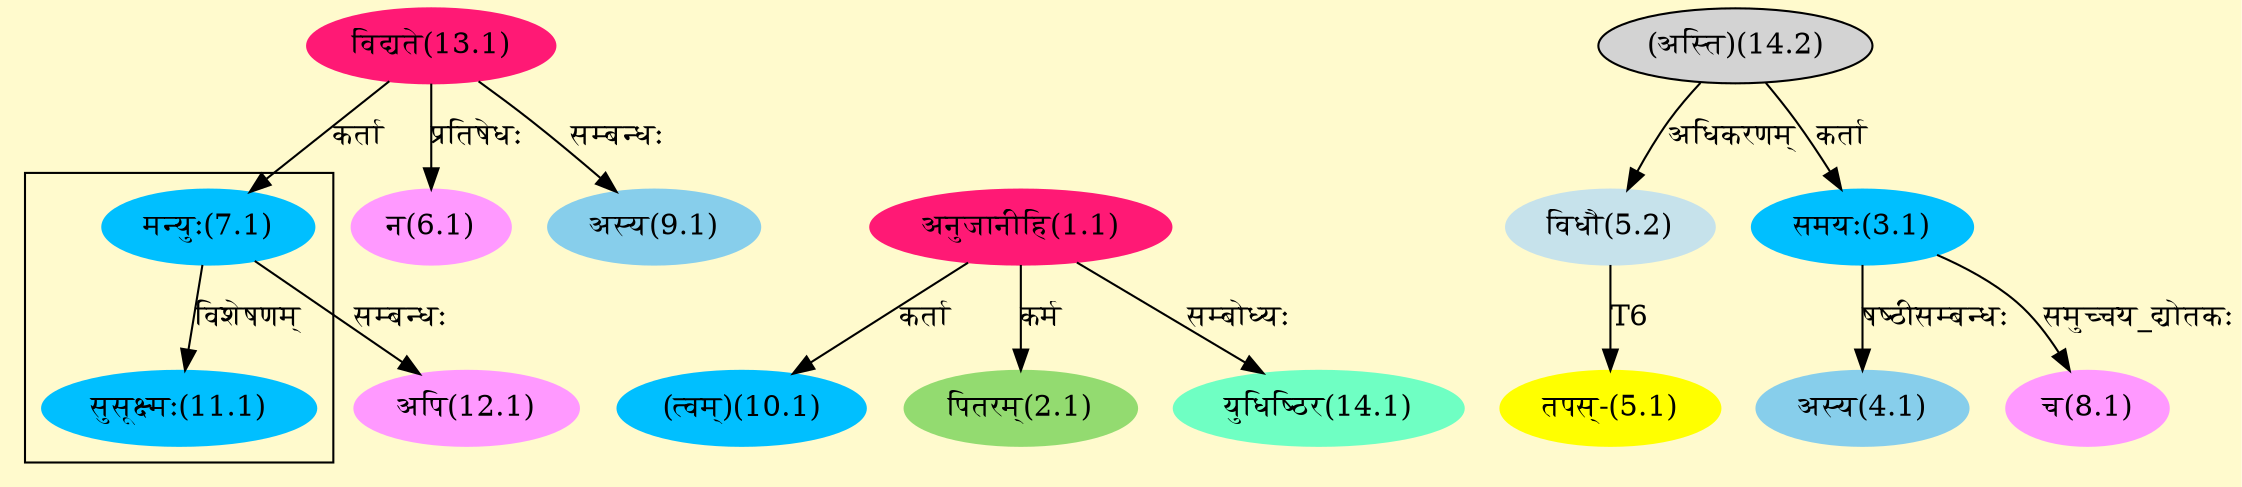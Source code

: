 digraph G{
rankdir=BT;
 compound=true;
 bgcolor="lemonchiffon1";

subgraph cluster_1{
Node11_1 [style=filled, color="#00BFFF" label = "सुसूक्ष्मः(11.1)"]
Node7_1 [style=filled, color="#00BFFF" label = "मन्युः(7.1)"]

}
Node1_1 [style=filled, color="#FF1975" label = "अनुजानीहि(1.1)"]
Node10_1 [style=filled, color="#00BFFF" label = "(त्वम्)(10.1)"]
Node [style=filled, color="" label = "()"]
Node2_1 [style=filled, color="#93DB70" label = "पितरम्(2.1)"]
Node3_1 [style=filled, color="#00BFFF" label = "समयः(3.1)"]
Node14_2 [style=filled, color="" label = "(अस्ति)(14.2)"]
Node4_1 [style=filled, color="#87CEEB" label = "अस्य(4.1)"]
Node5_1 [style=filled, color="#FFFF00" label = "तपस्-(5.1)"]
Node5_2 [style=filled, color="#C6E2EB" label = "विधौ(5.2)"]
Node6_1 [style=filled, color="#FF99FF" label = "न(6.1)"]
Node13_1 [style=filled, color="#FF1975" label = "विद्यते(13.1)"]
Node7_1 [style=filled, color="#00BFFF" label = "मन्युः(7.1)"]
Node8_1 [style=filled, color="#FF99FF" label = "च(8.1)"]
Node9_1 [style=filled, color="#87CEEB" label = "अस्य(9.1)"]
Node12_1 [style=filled, color="#FF99FF" label = "अपि(12.1)"]
Node14_1 [style=filled, color="#6FFFC3" label = "युधिष्ठिर(14.1)"]
/* Start of Relations section */

Node2_1 -> Node1_1 [  label="कर्म"  dir="back" ]
Node3_1 -> Node14_2 [  label="कर्ता"  dir="back" ]
Node4_1 -> Node3_1 [  label="षष्ठीसम्बन्धः"  dir="back" ]
Node5_1 -> Node5_2 [  label="T6"  dir="back" ]
Node5_2 -> Node14_2 [  label="अधिकरणम्"  dir="back" ]
Node6_1 -> Node13_1 [  label="प्रतिषेधः"  dir="back" ]
Node7_1 -> Node13_1 [  label="कर्ता"  dir="back" ]
Node8_1 -> Node3_1 [  label="समुच्चय_द्योतकः"  dir="back" ]
Node9_1 -> Node13_1 [  label="सम्बन्धः"  dir="back" ]
Node10_1 -> Node1_1 [  label="कर्ता"  dir="back" ]
Node11_1 -> Node7_1 [  label="विशेषणम्"  dir="back" ]
Node12_1 -> Node7_1 [  label="सम्बन्धः"  dir="back" ]
Node14_1 -> Node1_1 [  label="सम्बोध्यः"  dir="back" ]
}
